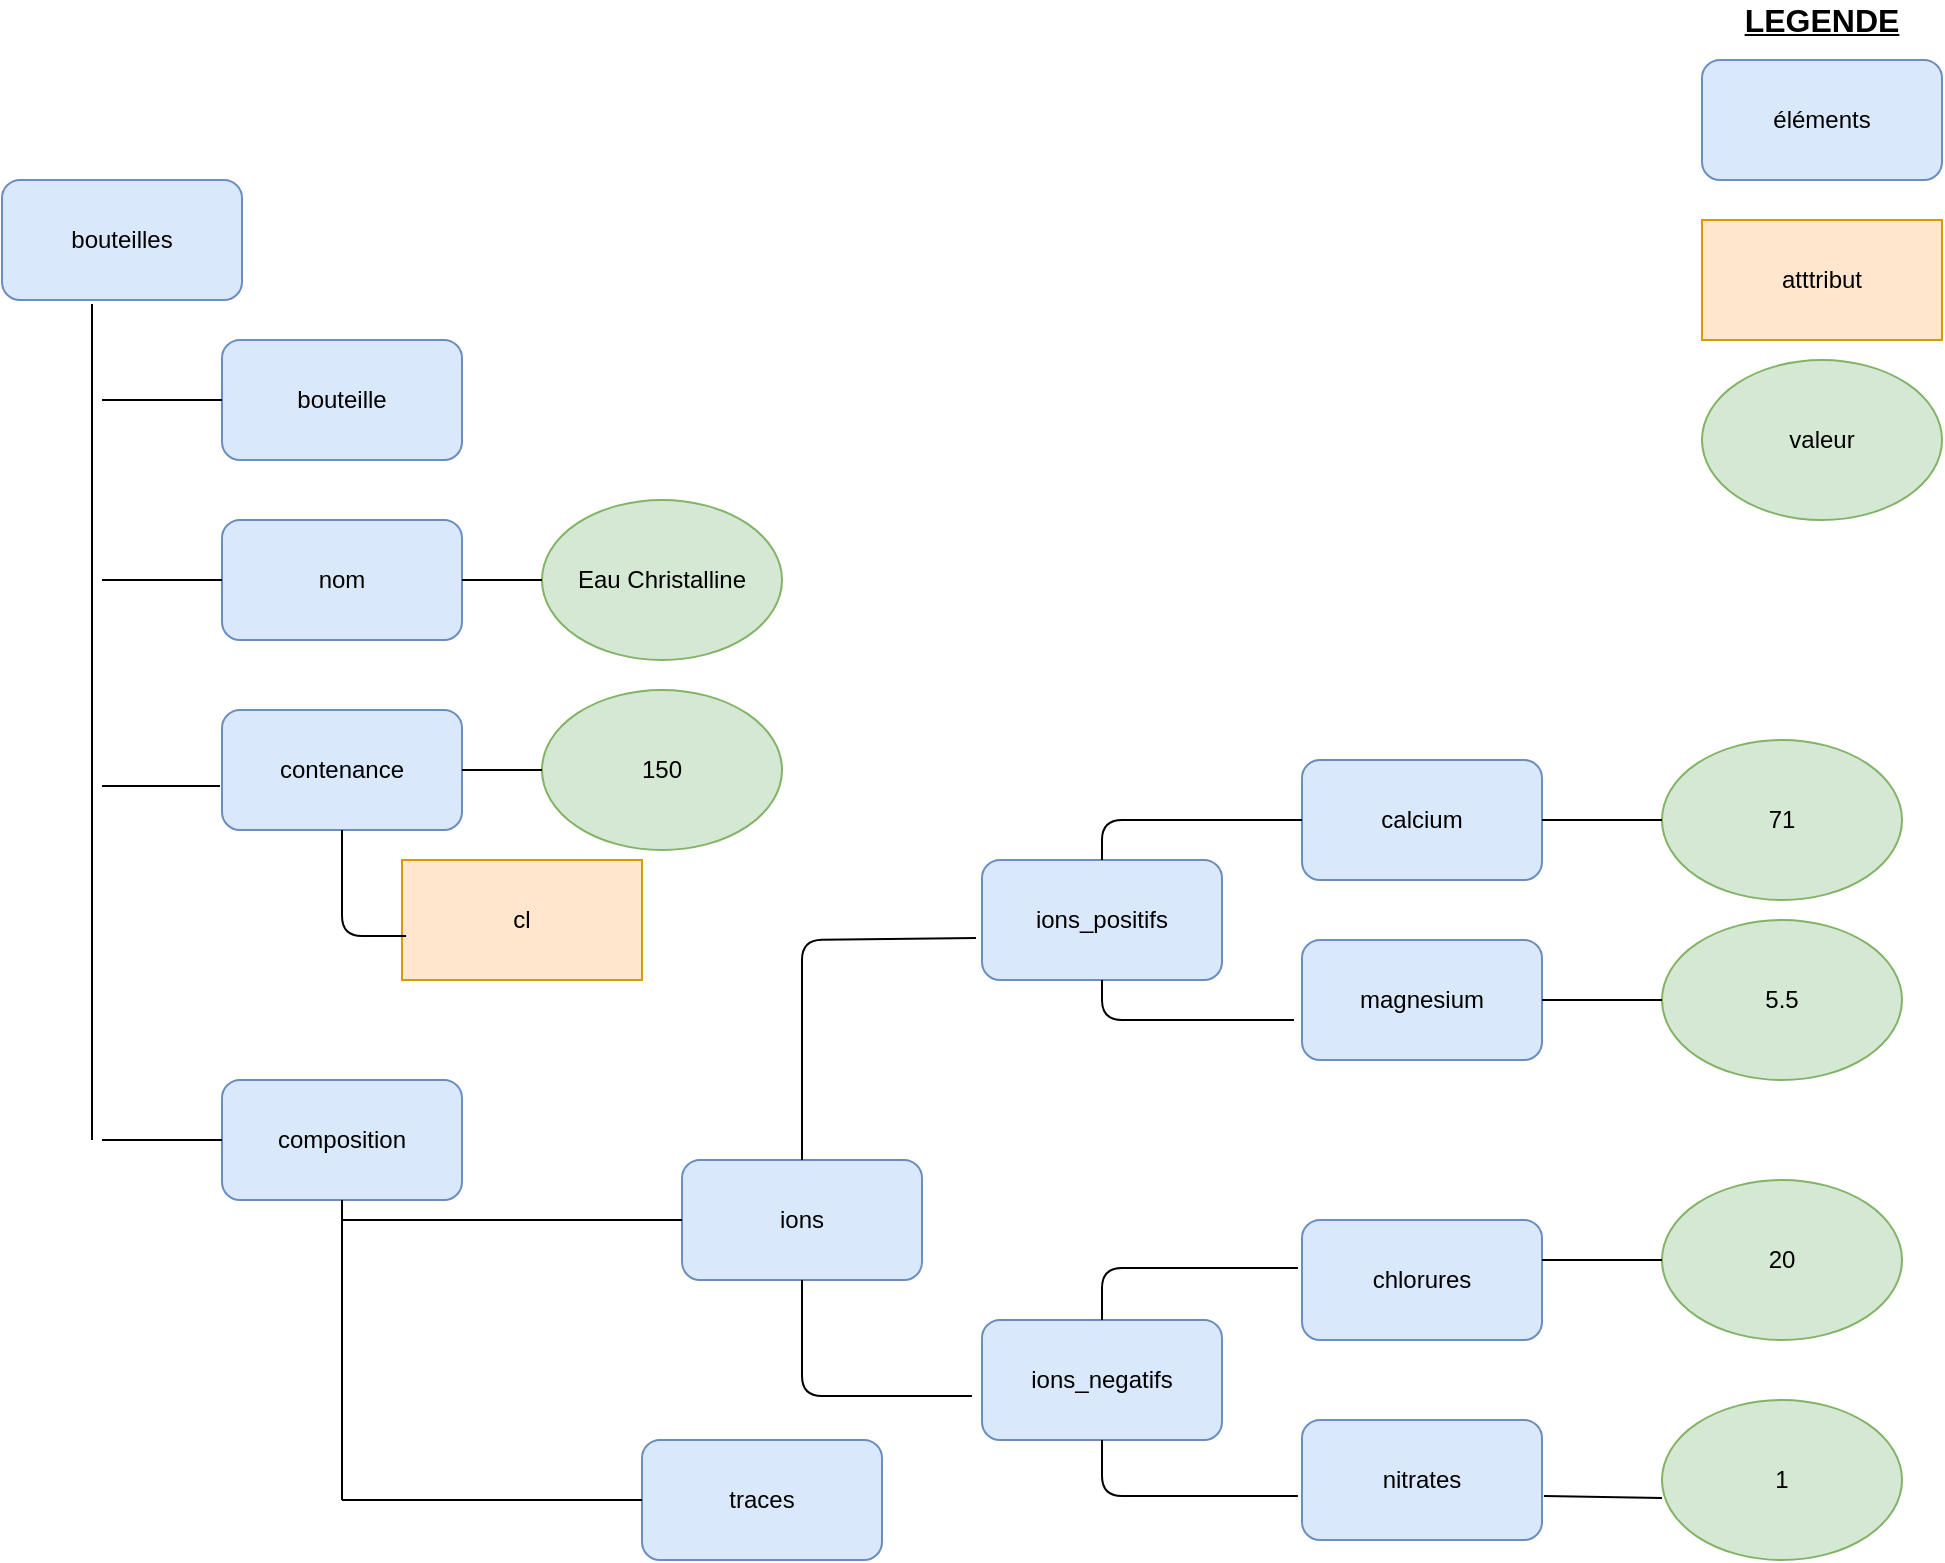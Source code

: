 <mxfile version="12.7.8" type="github"><diagram name="Page-1" id="42789a77-a242-8287-6e28-9cd8cfd52e62"><mxGraphModel dx="1422" dy="794" grid="1" gridSize="10" guides="1" tooltips="1" connect="1" arrows="1" fold="1" page="1" pageScale="1" pageWidth="1100" pageHeight="850" background="#ffffff" math="0" shadow="0"><root><mxCell id="0"/><mxCell id="1" parent="0"/><mxCell id="mRZdnkDcHDNrXcydtv55-1" value="bouteilles" style="rounded=1;whiteSpace=wrap;html=1;fillColor=#dae8fc;strokeColor=#6c8ebf;" vertex="1" parent="1"><mxGeometry x="70" y="100" width="120" height="60" as="geometry"/></mxCell><mxCell id="mRZdnkDcHDNrXcydtv55-2" value="bouteille" style="rounded=1;whiteSpace=wrap;html=1;fillColor=#dae8fc;strokeColor=#6c8ebf;" vertex="1" parent="1"><mxGeometry x="180" y="180" width="120" height="60" as="geometry"/></mxCell><mxCell id="mRZdnkDcHDNrXcydtv55-3" value="nom" style="rounded=1;whiteSpace=wrap;html=1;fillColor=#dae8fc;strokeColor=#6c8ebf;" vertex="1" parent="1"><mxGeometry x="180" y="270" width="120" height="60" as="geometry"/></mxCell><mxCell id="mRZdnkDcHDNrXcydtv55-4" value="Eau Christalline" style="ellipse;whiteSpace=wrap;html=1;fillColor=#d5e8d4;strokeColor=#82b366;" vertex="1" parent="1"><mxGeometry x="340" y="260" width="120" height="80" as="geometry"/></mxCell><mxCell id="mRZdnkDcHDNrXcydtv55-8" value="contenance" style="rounded=1;whiteSpace=wrap;html=1;fillColor=#dae8fc;strokeColor=#6c8ebf;" vertex="1" parent="1"><mxGeometry x="180" y="365" width="120" height="60" as="geometry"/></mxCell><mxCell id="mRZdnkDcHDNrXcydtv55-11" value="composition" style="rounded=1;whiteSpace=wrap;html=1;fillColor=#dae8fc;strokeColor=#6c8ebf;" vertex="1" parent="1"><mxGeometry x="180" y="550" width="120" height="60" as="geometry"/></mxCell><mxCell id="mRZdnkDcHDNrXcydtv55-12" value="150" style="ellipse;whiteSpace=wrap;html=1;fillColor=#d5e8d4;strokeColor=#82b366;" vertex="1" parent="1"><mxGeometry x="340" y="355" width="120" height="80" as="geometry"/></mxCell><mxCell id="mRZdnkDcHDNrXcydtv55-13" value="cl&lt;br&gt;" style="rounded=0;whiteSpace=wrap;html=1;fillColor=#ffe6cc;strokeColor=#d79b00;" vertex="1" parent="1"><mxGeometry x="270" y="440" width="120" height="60" as="geometry"/></mxCell><mxCell id="mRZdnkDcHDNrXcydtv55-14" value="ions" style="rounded=1;whiteSpace=wrap;html=1;fillColor=#dae8fc;strokeColor=#6c8ebf;" vertex="1" parent="1"><mxGeometry x="410" y="590" width="120" height="60" as="geometry"/></mxCell><mxCell id="mRZdnkDcHDNrXcydtv55-15" value="ions_positifs" style="rounded=1;whiteSpace=wrap;html=1;fillColor=#dae8fc;strokeColor=#6c8ebf;" vertex="1" parent="1"><mxGeometry x="560" y="440" width="120" height="60" as="geometry"/></mxCell><mxCell id="mRZdnkDcHDNrXcydtv55-16" value="ions_negatifs" style="rounded=1;whiteSpace=wrap;html=1;fillColor=#dae8fc;strokeColor=#6c8ebf;" vertex="1" parent="1"><mxGeometry x="560" y="670" width="120" height="60" as="geometry"/></mxCell><mxCell id="mRZdnkDcHDNrXcydtv55-17" value="traces" style="rounded=1;whiteSpace=wrap;html=1;fillColor=#dae8fc;strokeColor=#6c8ebf;" vertex="1" parent="1"><mxGeometry x="390" y="730" width="120" height="60" as="geometry"/></mxCell><mxCell id="mRZdnkDcHDNrXcydtv55-18" value="calcium" style="rounded=1;whiteSpace=wrap;html=1;fillColor=#dae8fc;strokeColor=#6c8ebf;" vertex="1" parent="1"><mxGeometry x="720" y="390" width="120" height="60" as="geometry"/></mxCell><mxCell id="mRZdnkDcHDNrXcydtv55-19" value="magnesium" style="rounded=1;whiteSpace=wrap;html=1;fillColor=#dae8fc;strokeColor=#6c8ebf;" vertex="1" parent="1"><mxGeometry x="720" y="480" width="120" height="60" as="geometry"/></mxCell><mxCell id="mRZdnkDcHDNrXcydtv55-20" value="chlorures" style="rounded=1;whiteSpace=wrap;html=1;fillColor=#dae8fc;strokeColor=#6c8ebf;" vertex="1" parent="1"><mxGeometry x="720" y="620" width="120" height="60" as="geometry"/></mxCell><mxCell id="mRZdnkDcHDNrXcydtv55-21" value="nitrates" style="rounded=1;whiteSpace=wrap;html=1;fillColor=#dae8fc;strokeColor=#6c8ebf;" vertex="1" parent="1"><mxGeometry x="720" y="720" width="120" height="60" as="geometry"/></mxCell><mxCell id="mRZdnkDcHDNrXcydtv55-22" value="71" style="ellipse;whiteSpace=wrap;html=1;fillColor=#d5e8d4;strokeColor=#82b366;" vertex="1" parent="1"><mxGeometry x="900" y="380" width="120" height="80" as="geometry"/></mxCell><mxCell id="mRZdnkDcHDNrXcydtv55-23" value="5.5" style="ellipse;whiteSpace=wrap;html=1;fillColor=#d5e8d4;strokeColor=#82b366;" vertex="1" parent="1"><mxGeometry x="900" y="470" width="120" height="80" as="geometry"/></mxCell><mxCell id="mRZdnkDcHDNrXcydtv55-24" value="20" style="ellipse;whiteSpace=wrap;html=1;fillColor=#d5e8d4;strokeColor=#82b366;" vertex="1" parent="1"><mxGeometry x="900" y="600" width="120" height="80" as="geometry"/></mxCell><mxCell id="mRZdnkDcHDNrXcydtv55-25" value="1" style="ellipse;whiteSpace=wrap;html=1;fillColor=#d5e8d4;strokeColor=#82b366;" vertex="1" parent="1"><mxGeometry x="900" y="710" width="120" height="80" as="geometry"/></mxCell><mxCell id="mRZdnkDcHDNrXcydtv55-26" value="éléments" style="rounded=1;whiteSpace=wrap;html=1;fillColor=#dae8fc;strokeColor=#6c8ebf;" vertex="1" parent="1"><mxGeometry x="920" y="40" width="120" height="60" as="geometry"/></mxCell><mxCell id="mRZdnkDcHDNrXcydtv55-27" value="valeur" style="ellipse;whiteSpace=wrap;html=1;fillColor=#d5e8d4;strokeColor=#82b366;" vertex="1" parent="1"><mxGeometry x="920" y="190" width="120" height="80" as="geometry"/></mxCell><mxCell id="mRZdnkDcHDNrXcydtv55-28" value="atttribut" style="rounded=0;whiteSpace=wrap;html=1;fillColor=#ffe6cc;strokeColor=#d79b00;" vertex="1" parent="1"><mxGeometry x="920" y="120" width="120" height="60" as="geometry"/></mxCell><mxCell id="mRZdnkDcHDNrXcydtv55-31" value="" style="endArrow=none;html=1;entryX=0.375;entryY=1.033;entryDx=0;entryDy=0;entryPerimeter=0;" edge="1" parent="1" target="mRZdnkDcHDNrXcydtv55-1"><mxGeometry width="50" height="50" relative="1" as="geometry"><mxPoint x="115" y="580" as="sourcePoint"/><mxPoint x="570" y="480" as="targetPoint"/><Array as="points"><mxPoint x="115" y="300"/><mxPoint x="115" y="210"/></Array></mxGeometry></mxCell><mxCell id="mRZdnkDcHDNrXcydtv55-33" value="" style="endArrow=none;html=1;entryX=0;entryY=0.5;entryDx=0;entryDy=0;" edge="1" parent="1" target="mRZdnkDcHDNrXcydtv55-2"><mxGeometry width="50" height="50" relative="1" as="geometry"><mxPoint x="120" y="210" as="sourcePoint"/><mxPoint x="570" y="480" as="targetPoint"/></mxGeometry></mxCell><mxCell id="mRZdnkDcHDNrXcydtv55-34" value="" style="endArrow=none;html=1;entryX=0;entryY=0.5;entryDx=0;entryDy=0;entryPerimeter=0;" edge="1" parent="1" target="mRZdnkDcHDNrXcydtv55-3"><mxGeometry width="50" height="50" relative="1" as="geometry"><mxPoint x="120" y="300" as="sourcePoint"/><mxPoint x="170" y="300" as="targetPoint"/></mxGeometry></mxCell><mxCell id="mRZdnkDcHDNrXcydtv55-35" value="" style="endArrow=none;html=1;" edge="1" parent="1"><mxGeometry width="50" height="50" relative="1" as="geometry"><mxPoint x="120" y="403" as="sourcePoint"/><mxPoint x="179" y="403" as="targetPoint"/></mxGeometry></mxCell><mxCell id="mRZdnkDcHDNrXcydtv55-36" value="" style="endArrow=none;html=1;exitX=1;exitY=0.5;exitDx=0;exitDy=0;entryX=0;entryY=0.5;entryDx=0;entryDy=0;" edge="1" parent="1" source="mRZdnkDcHDNrXcydtv55-3" target="mRZdnkDcHDNrXcydtv55-4"><mxGeometry width="50" height="50" relative="1" as="geometry"><mxPoint x="520" y="530" as="sourcePoint"/><mxPoint x="570" y="480" as="targetPoint"/></mxGeometry></mxCell><mxCell id="mRZdnkDcHDNrXcydtv55-37" value="" style="endArrow=none;html=1;exitX=1;exitY=0.5;exitDx=0;exitDy=0;entryX=0;entryY=0.5;entryDx=0;entryDy=0;" edge="1" parent="1" source="mRZdnkDcHDNrXcydtv55-8" target="mRZdnkDcHDNrXcydtv55-12"><mxGeometry width="50" height="50" relative="1" as="geometry"><mxPoint x="520" y="530" as="sourcePoint"/><mxPoint x="570" y="480" as="targetPoint"/></mxGeometry></mxCell><mxCell id="mRZdnkDcHDNrXcydtv55-38" value="" style="endArrow=none;html=1;exitX=0.5;exitY=1;exitDx=0;exitDy=0;entryX=0.017;entryY=0.633;entryDx=0;entryDy=0;entryPerimeter=0;" edge="1" parent="1" source="mRZdnkDcHDNrXcydtv55-8" target="mRZdnkDcHDNrXcydtv55-13"><mxGeometry width="50" height="50" relative="1" as="geometry"><mxPoint x="520" y="530" as="sourcePoint"/><mxPoint x="570" y="480" as="targetPoint"/><Array as="points"><mxPoint x="240" y="478"/></Array></mxGeometry></mxCell><mxCell id="mRZdnkDcHDNrXcydtv55-41" value="" style="endArrow=none;html=1;entryX=0;entryY=0.5;entryDx=0;entryDy=0;" edge="1" parent="1" target="mRZdnkDcHDNrXcydtv55-11"><mxGeometry width="50" height="50" relative="1" as="geometry"><mxPoint x="120" y="580" as="sourcePoint"/><mxPoint x="170" y="680" as="targetPoint"/></mxGeometry></mxCell><mxCell id="mRZdnkDcHDNrXcydtv55-42" value="" style="endArrow=none;html=1;" edge="1" parent="1"><mxGeometry width="50" height="50" relative="1" as="geometry"><mxPoint x="240" y="760" as="sourcePoint"/><mxPoint x="240" y="610" as="targetPoint"/></mxGeometry></mxCell><mxCell id="mRZdnkDcHDNrXcydtv55-43" value="" style="endArrow=none;html=1;entryX=0;entryY=0.5;entryDx=0;entryDy=0;entryPerimeter=0;" edge="1" parent="1" target="mRZdnkDcHDNrXcydtv55-14"><mxGeometry width="50" height="50" relative="1" as="geometry"><mxPoint x="240" y="620" as="sourcePoint"/><mxPoint x="340" y="660" as="targetPoint"/></mxGeometry></mxCell><mxCell id="mRZdnkDcHDNrXcydtv55-44" value="" style="endArrow=none;html=1;entryX=0;entryY=0.5;entryDx=0;entryDy=0;" edge="1" parent="1" target="mRZdnkDcHDNrXcydtv55-17"><mxGeometry width="50" height="50" relative="1" as="geometry"><mxPoint x="240" y="760" as="sourcePoint"/><mxPoint x="570" y="480" as="targetPoint"/></mxGeometry></mxCell><mxCell id="mRZdnkDcHDNrXcydtv55-46" value="" style="endArrow=none;html=1;exitX=0.5;exitY=0;exitDx=0;exitDy=0;exitPerimeter=0;entryX=-0.025;entryY=0.65;entryDx=0;entryDy=0;entryPerimeter=0;" edge="1" parent="1" source="mRZdnkDcHDNrXcydtv55-14" target="mRZdnkDcHDNrXcydtv55-15"><mxGeometry width="50" height="50" relative="1" as="geometry"><mxPoint x="470" y="580" as="sourcePoint"/><mxPoint x="550" y="480" as="targetPoint"/><Array as="points"><mxPoint x="470" y="480"/></Array></mxGeometry></mxCell><mxCell id="mRZdnkDcHDNrXcydtv55-47" value="" style="endArrow=none;html=1;entryX=-0.042;entryY=0.633;entryDx=0;entryDy=0;entryPerimeter=0;" edge="1" parent="1" target="mRZdnkDcHDNrXcydtv55-16"><mxGeometry width="50" height="50" relative="1" as="geometry"><mxPoint x="470" y="650" as="sourcePoint"/><mxPoint x="570" y="480" as="targetPoint"/><Array as="points"><mxPoint x="470" y="708"/></Array></mxGeometry></mxCell><mxCell id="mRZdnkDcHDNrXcydtv55-50" value="" style="endArrow=none;html=1;exitX=0;exitY=0.5;exitDx=0;exitDy=0;entryX=0.5;entryY=0;entryDx=0;entryDy=0;" edge="1" parent="1" source="mRZdnkDcHDNrXcydtv55-18" target="mRZdnkDcHDNrXcydtv55-15"><mxGeometry width="50" height="50" relative="1" as="geometry"><mxPoint x="520" y="530" as="sourcePoint"/><mxPoint x="570" y="480" as="targetPoint"/><Array as="points"><mxPoint x="620" y="420"/></Array></mxGeometry></mxCell><mxCell id="mRZdnkDcHDNrXcydtv55-51" value="" style="endArrow=none;html=1;entryX=0.5;entryY=1;entryDx=0;entryDy=0;" edge="1" parent="1" target="mRZdnkDcHDNrXcydtv55-15"><mxGeometry width="50" height="50" relative="1" as="geometry"><mxPoint x="716" y="520" as="sourcePoint"/><mxPoint x="620" y="518" as="targetPoint"/><Array as="points"><mxPoint x="620" y="520"/></Array></mxGeometry></mxCell><mxCell id="mRZdnkDcHDNrXcydtv55-52" value="" style="endArrow=none;html=1;exitX=0.5;exitY=0;exitDx=0;exitDy=0;entryX=-0.017;entryY=0.4;entryDx=0;entryDy=0;entryPerimeter=0;" edge="1" parent="1" source="mRZdnkDcHDNrXcydtv55-16" target="mRZdnkDcHDNrXcydtv55-20"><mxGeometry width="50" height="50" relative="1" as="geometry"><mxPoint x="630" y="630" as="sourcePoint"/><mxPoint x="720" y="643" as="targetPoint"/><Array as="points"><mxPoint x="620" y="644"/></Array></mxGeometry></mxCell><mxCell id="mRZdnkDcHDNrXcydtv55-53" value="" style="endArrow=none;html=1;exitX=0.5;exitY=1;exitDx=0;exitDy=0;entryX=-0.017;entryY=0.633;entryDx=0;entryDy=0;entryPerimeter=0;" edge="1" parent="1" source="mRZdnkDcHDNrXcydtv55-16" target="mRZdnkDcHDNrXcydtv55-21"><mxGeometry width="50" height="50" relative="1" as="geometry"><mxPoint x="620" y="740" as="sourcePoint"/><mxPoint x="710" y="750" as="targetPoint"/><Array as="points"><mxPoint x="620" y="758"/></Array></mxGeometry></mxCell><mxCell id="mRZdnkDcHDNrXcydtv55-54" value="" style="endArrow=none;html=1;exitX=0;exitY=0.5;exitDx=0;exitDy=0;" edge="1" parent="1" source="mRZdnkDcHDNrXcydtv55-22"><mxGeometry width="50" height="50" relative="1" as="geometry"><mxPoint x="520" y="530" as="sourcePoint"/><mxPoint x="840" y="420" as="targetPoint"/></mxGeometry></mxCell><mxCell id="mRZdnkDcHDNrXcydtv55-55" value="" style="endArrow=none;html=1;entryX=1;entryY=0.5;entryDx=0;entryDy=0;exitX=0;exitY=0.5;exitDx=0;exitDy=0;" edge="1" parent="1" source="mRZdnkDcHDNrXcydtv55-23" target="mRZdnkDcHDNrXcydtv55-19"><mxGeometry width="50" height="50" relative="1" as="geometry"><mxPoint x="520" y="530" as="sourcePoint"/><mxPoint x="570" y="480" as="targetPoint"/></mxGeometry></mxCell><mxCell id="mRZdnkDcHDNrXcydtv55-56" value="" style="endArrow=none;html=1;exitX=1;exitY=0.333;exitDx=0;exitDy=0;entryX=0;entryY=0.5;entryDx=0;entryDy=0;exitPerimeter=0;" edge="1" parent="1" source="mRZdnkDcHDNrXcydtv55-20" target="mRZdnkDcHDNrXcydtv55-24"><mxGeometry width="50" height="50" relative="1" as="geometry"><mxPoint x="520" y="530" as="sourcePoint"/><mxPoint x="570" y="480" as="targetPoint"/></mxGeometry></mxCell><mxCell id="mRZdnkDcHDNrXcydtv55-57" value="" style="endArrow=none;html=1;entryX=1.008;entryY=0.633;entryDx=0;entryDy=0;entryPerimeter=0;exitX=0;exitY=0.613;exitDx=0;exitDy=0;exitPerimeter=0;" edge="1" parent="1" source="mRZdnkDcHDNrXcydtv55-25" target="mRZdnkDcHDNrXcydtv55-21"><mxGeometry width="50" height="50" relative="1" as="geometry"><mxPoint x="890" y="758" as="sourcePoint"/><mxPoint x="570" y="780" as="targetPoint"/></mxGeometry></mxCell><mxCell id="mRZdnkDcHDNrXcydtv55-59" value="LEGENDE" style="text;html=1;strokeColor=none;fillColor=none;align=center;verticalAlign=middle;whiteSpace=wrap;rounded=0;fontStyle=5;fontSize=16;" vertex="1" parent="1"><mxGeometry x="960" y="10" width="40" height="20" as="geometry"/></mxCell></root></mxGraphModel></diagram></mxfile>